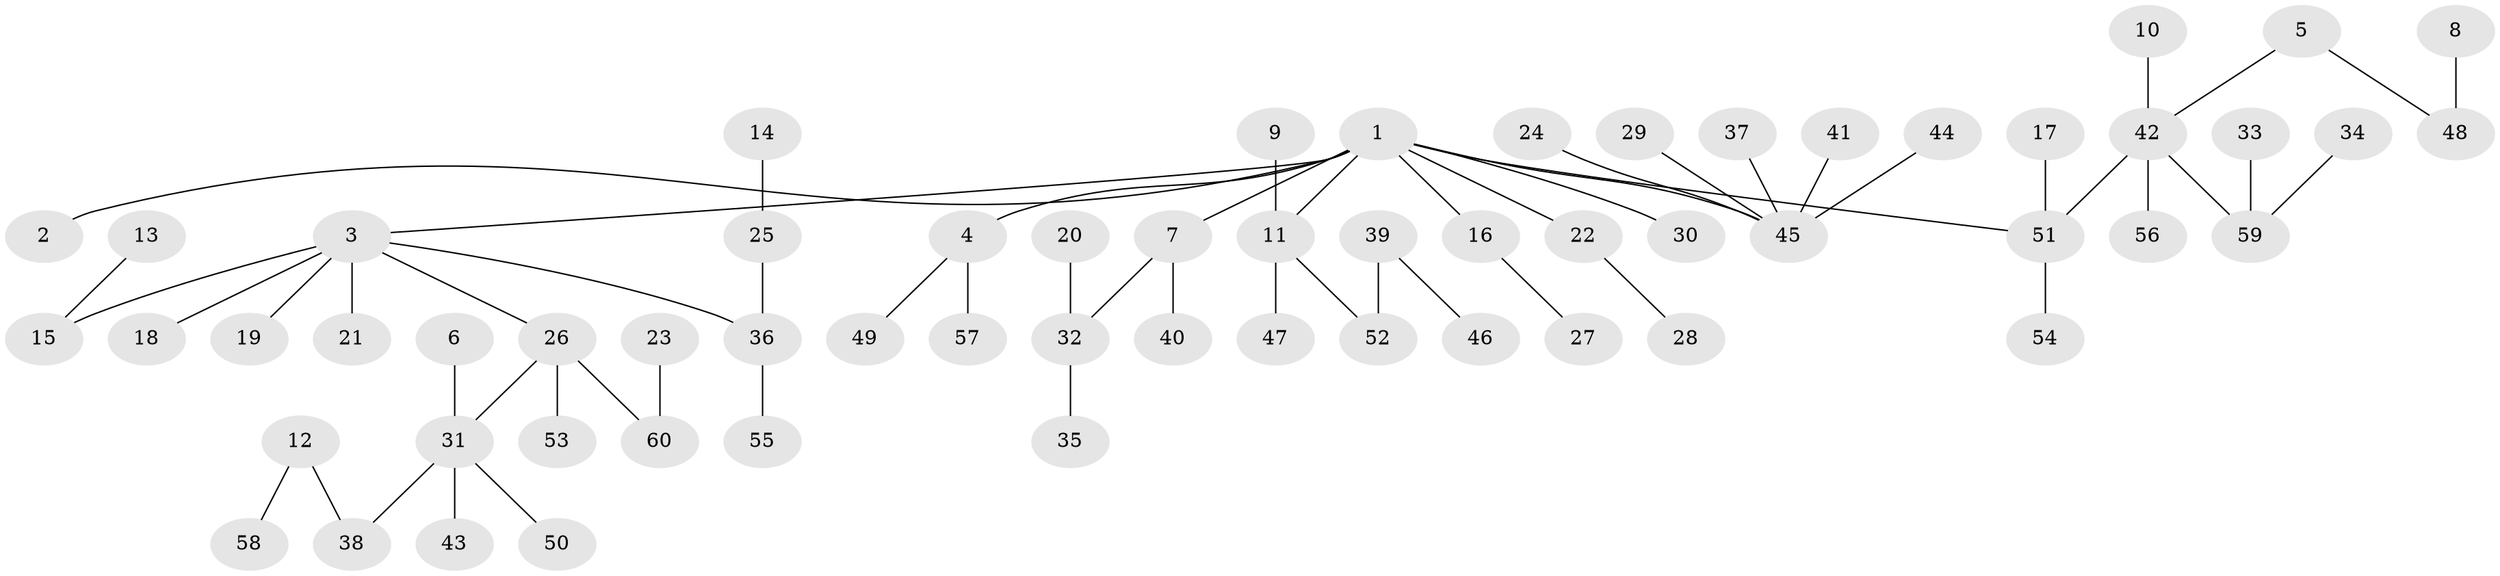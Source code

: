 // original degree distribution, {6: 0.03361344537815126, 4: 0.058823529411764705, 5: 0.025210084033613446, 1: 0.5378151260504201, 2: 0.18487394957983194, 3: 0.15126050420168066, 7: 0.008403361344537815}
// Generated by graph-tools (version 1.1) at 2025/50/03/09/25 03:50:24]
// undirected, 60 vertices, 59 edges
graph export_dot {
graph [start="1"]
  node [color=gray90,style=filled];
  1;
  2;
  3;
  4;
  5;
  6;
  7;
  8;
  9;
  10;
  11;
  12;
  13;
  14;
  15;
  16;
  17;
  18;
  19;
  20;
  21;
  22;
  23;
  24;
  25;
  26;
  27;
  28;
  29;
  30;
  31;
  32;
  33;
  34;
  35;
  36;
  37;
  38;
  39;
  40;
  41;
  42;
  43;
  44;
  45;
  46;
  47;
  48;
  49;
  50;
  51;
  52;
  53;
  54;
  55;
  56;
  57;
  58;
  59;
  60;
  1 -- 2 [weight=1.0];
  1 -- 3 [weight=1.0];
  1 -- 4 [weight=1.0];
  1 -- 7 [weight=1.0];
  1 -- 11 [weight=1.0];
  1 -- 16 [weight=1.0];
  1 -- 22 [weight=1.0];
  1 -- 30 [weight=1.0];
  1 -- 45 [weight=1.0];
  1 -- 51 [weight=1.0];
  3 -- 15 [weight=1.0];
  3 -- 18 [weight=1.0];
  3 -- 19 [weight=1.0];
  3 -- 21 [weight=1.0];
  3 -- 26 [weight=1.0];
  3 -- 36 [weight=1.0];
  4 -- 49 [weight=1.0];
  4 -- 57 [weight=1.0];
  5 -- 42 [weight=1.0];
  5 -- 48 [weight=1.0];
  6 -- 31 [weight=1.0];
  7 -- 32 [weight=1.0];
  7 -- 40 [weight=1.0];
  8 -- 48 [weight=1.0];
  9 -- 11 [weight=1.0];
  10 -- 42 [weight=1.0];
  11 -- 47 [weight=1.0];
  11 -- 52 [weight=1.0];
  12 -- 38 [weight=1.0];
  12 -- 58 [weight=1.0];
  13 -- 15 [weight=1.0];
  14 -- 25 [weight=1.0];
  16 -- 27 [weight=1.0];
  17 -- 51 [weight=1.0];
  20 -- 32 [weight=1.0];
  22 -- 28 [weight=1.0];
  23 -- 60 [weight=1.0];
  24 -- 45 [weight=1.0];
  25 -- 36 [weight=1.0];
  26 -- 31 [weight=1.0];
  26 -- 53 [weight=1.0];
  26 -- 60 [weight=1.0];
  29 -- 45 [weight=1.0];
  31 -- 38 [weight=1.0];
  31 -- 43 [weight=1.0];
  31 -- 50 [weight=1.0];
  32 -- 35 [weight=1.0];
  33 -- 59 [weight=1.0];
  34 -- 59 [weight=1.0];
  36 -- 55 [weight=1.0];
  37 -- 45 [weight=1.0];
  39 -- 46 [weight=1.0];
  39 -- 52 [weight=1.0];
  41 -- 45 [weight=1.0];
  42 -- 51 [weight=1.0];
  42 -- 56 [weight=1.0];
  42 -- 59 [weight=1.0];
  44 -- 45 [weight=1.0];
  51 -- 54 [weight=1.0];
}
